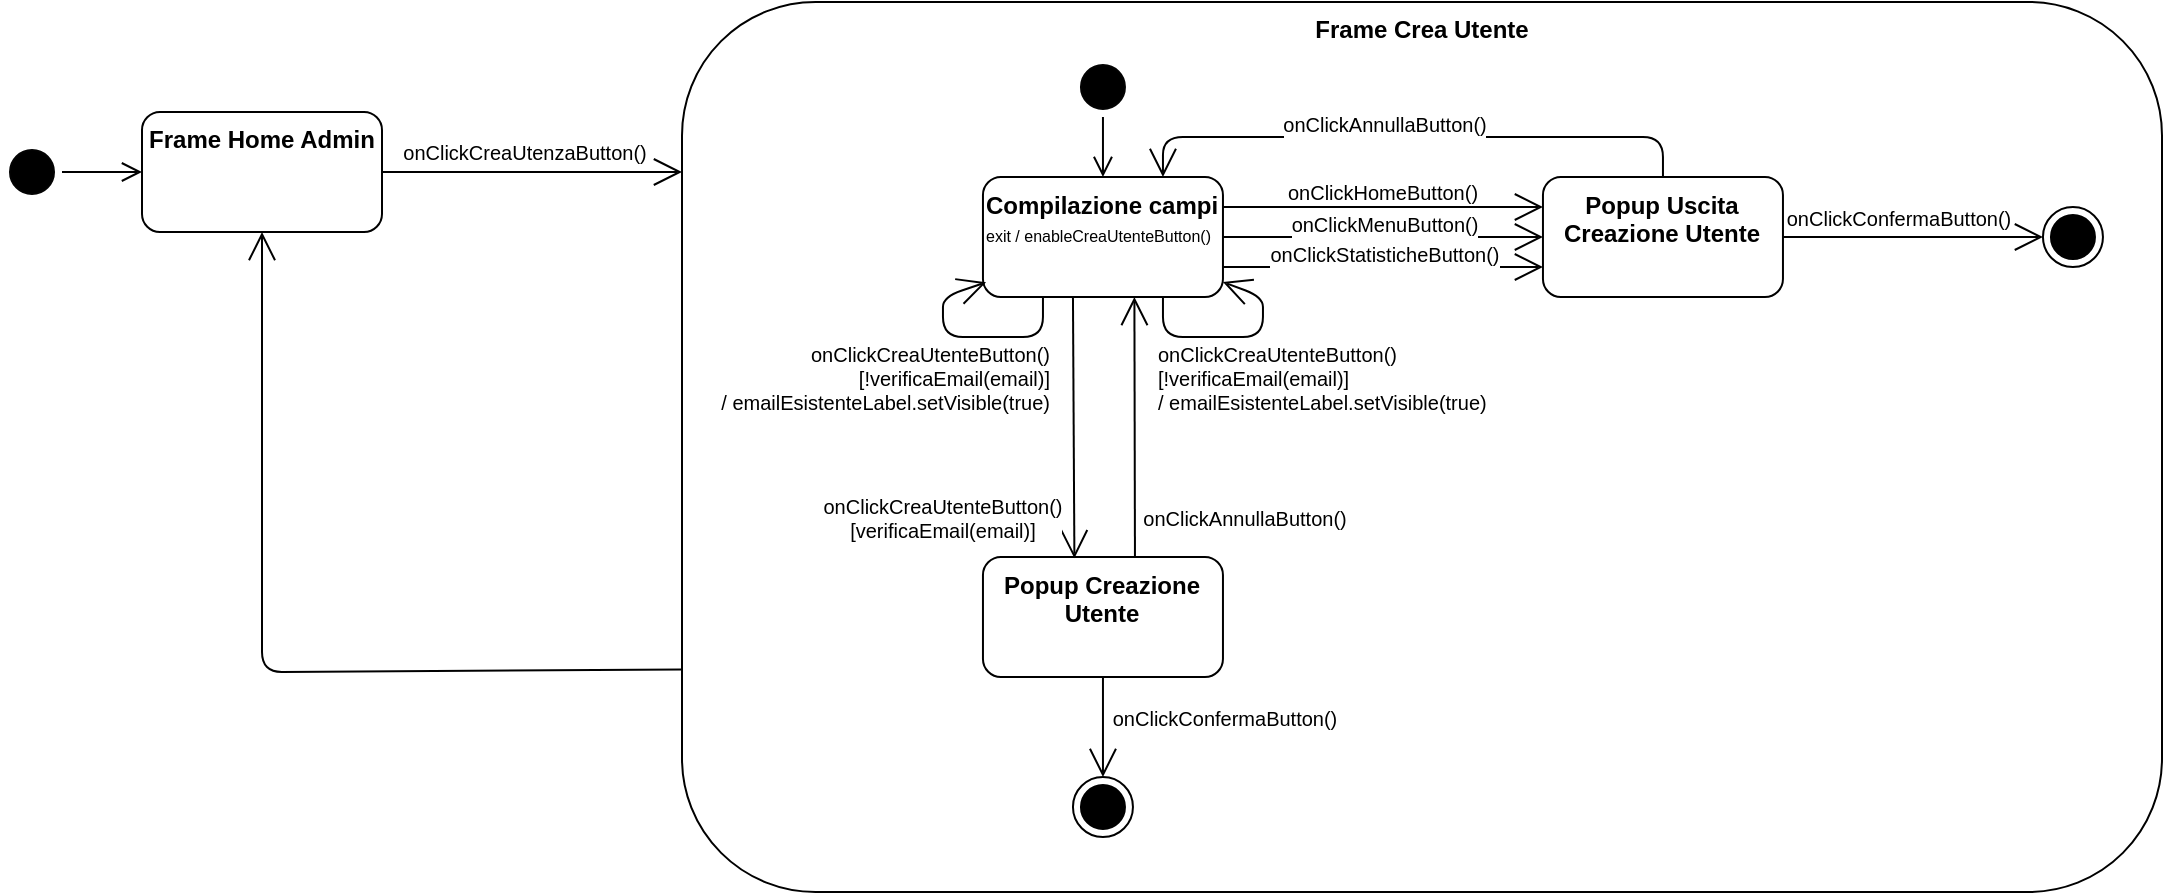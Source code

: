 <mxfile version="20.7.4" type="device"><diagram id="c0r9f48P2s6mSZn0WuiE" name="Pagina-1"><mxGraphModel dx="1050" dy="541" grid="1" gridSize="10" guides="1" tooltips="1" connect="1" arrows="1" fold="1" page="1" pageScale="1" pageWidth="1100" pageHeight="850" math="0" shadow="0"><root><mxCell id="0"/><mxCell id="1" parent="0"/><mxCell id="jbQopthgaankX2Maz5ks-1" value="&lt;b&gt;Frame Home Admin&lt;/b&gt;" style="rounded=1;whiteSpace=wrap;html=1;align=center;verticalAlign=top;" vertex="1" parent="1"><mxGeometry x="80" y="130" width="120" height="60" as="geometry"/></mxCell><mxCell id="jbQopthgaankX2Maz5ks-2" value="" style="ellipse;html=1;shape=startState;fillColor=#000000;strokeColor=#030303;" vertex="1" parent="1"><mxGeometry x="10" y="145" width="30" height="30" as="geometry"/></mxCell><mxCell id="jbQopthgaankX2Maz5ks-3" value="" style="edgeStyle=orthogonalEdgeStyle;html=1;verticalAlign=bottom;endArrow=open;endSize=8;strokeColor=#000000;rounded=0;entryX=0;entryY=0.5;entryDx=0;entryDy=0;" edge="1" source="jbQopthgaankX2Maz5ks-2" parent="1" target="jbQopthgaankX2Maz5ks-1"><mxGeometry relative="1" as="geometry"><mxPoint x="55" y="240" as="targetPoint"/></mxGeometry></mxCell><mxCell id="jbQopthgaankX2Maz5ks-5" value="&lt;b&gt;Frame Crea Utente&lt;/b&gt;" style="rounded=1;whiteSpace=wrap;html=1;align=center;verticalAlign=top;" vertex="1" parent="1"><mxGeometry x="350" y="75" width="740" height="445" as="geometry"/></mxCell><mxCell id="jbQopthgaankX2Maz5ks-6" value="" style="endArrow=open;endFill=1;endSize=12;html=1;rounded=0;strokeColor=#000000;exitX=1;exitY=0.5;exitDx=0;exitDy=0;" edge="1" parent="1" source="jbQopthgaankX2Maz5ks-1"><mxGeometry width="160" relative="1" as="geometry"><mxPoint x="400" y="240" as="sourcePoint"/><mxPoint x="350" y="160" as="targetPoint"/></mxGeometry></mxCell><mxCell id="jbQopthgaankX2Maz5ks-7" value="onClickCreaUtenzaButton()" style="edgeLabel;html=1;align=center;verticalAlign=middle;resizable=0;points=[];fontSize=10;" vertex="1" connectable="0" parent="jbQopthgaankX2Maz5ks-6"><mxGeometry x="-0.274" y="3" relative="1" as="geometry"><mxPoint x="16" y="-7" as="offset"/></mxGeometry></mxCell><mxCell id="jbQopthgaankX2Maz5ks-8" value="&lt;b&gt;Compilazione campi&lt;/b&gt;&lt;br&gt;&lt;font style=&quot;font-size: 8px;&quot;&gt;exit / enableCreaUtenteButton()&lt;/font&gt;" style="rounded=1;whiteSpace=wrap;html=1;align=left;verticalAlign=top;strokeWidth=1;perimeterSpacing=0;spacing=2;spacingRight=0;" vertex="1" parent="1"><mxGeometry x="500.48" y="162.5" width="120" height="60" as="geometry"/></mxCell><mxCell id="jbQopthgaankX2Maz5ks-9" value="" style="ellipse;html=1;shape=startState;fillColor=#000000;strokeColor=#030303;" vertex="1" parent="1"><mxGeometry x="545.48" y="102.5" width="30" height="30" as="geometry"/></mxCell><mxCell id="jbQopthgaankX2Maz5ks-10" value="" style="edgeStyle=orthogonalEdgeStyle;html=1;verticalAlign=bottom;endArrow=open;endSize=8;strokeColor=#000000;rounded=0;entryX=0.5;entryY=0;entryDx=0;entryDy=0;exitX=0.5;exitY=1;exitDx=0;exitDy=0;" edge="1" parent="1" source="jbQopthgaankX2Maz5ks-9" target="jbQopthgaankX2Maz5ks-8"><mxGeometry relative="1" as="geometry"><mxPoint x="420.48" y="92.5" as="targetPoint"/><mxPoint x="380.48" y="92.5" as="sourcePoint"/></mxGeometry></mxCell><mxCell id="jbQopthgaankX2Maz5ks-11" value="" style="endArrow=open;endFill=1;endSize=12;html=1;rounded=1;strokeColor=#000000;exitX=0.25;exitY=1;exitDx=0;exitDy=0;entryX=0.013;entryY=0.878;entryDx=0;entryDy=0;entryPerimeter=0;" edge="1" parent="1" source="jbQopthgaankX2Maz5ks-8" target="jbQopthgaankX2Maz5ks-8"><mxGeometry width="160" relative="1" as="geometry"><mxPoint x="510.48" y="242" as="sourcePoint"/><mxPoint x="500.48" y="222.5" as="targetPoint"/><Array as="points"><mxPoint x="530.48" y="242.5"/><mxPoint x="480.48" y="242.5"/><mxPoint x="480.48" y="222.5"/></Array></mxGeometry></mxCell><mxCell id="jbQopthgaankX2Maz5ks-12" value="onClickCreaUtenteButton() &lt;br&gt;[!verificaEmail(email)] &lt;br&gt;/ emailEsistenteLabel.setVisible(true)" style="edgeLabel;html=1;align=right;verticalAlign=middle;resizable=0;points=[];fontSize=10;" vertex="1" connectable="0" parent="jbQopthgaankX2Maz5ks-11"><mxGeometry x="-0.429" y="-1" relative="1" as="geometry"><mxPoint x="16" y="21" as="offset"/></mxGeometry></mxCell><mxCell id="jbQopthgaankX2Maz5ks-13" value="" style="endArrow=open;endFill=1;endSize=12;html=1;rounded=1;strokeColor=#000000;exitX=0.75;exitY=1;exitDx=0;exitDy=0;" edge="1" parent="1" source="jbQopthgaankX2Maz5ks-8" target="jbQopthgaankX2Maz5ks-8"><mxGeometry width="160" relative="1" as="geometry"><mxPoint x="710.48" y="227.5" as="sourcePoint"/><mxPoint x="680.48" y="212.5" as="targetPoint"/><Array as="points"><mxPoint x="590.48" y="242.5"/><mxPoint x="640.48" y="242.5"/><mxPoint x="640.48" y="222.5"/></Array></mxGeometry></mxCell><mxCell id="jbQopthgaankX2Maz5ks-14" value="onClickCreaUtenteButton() &lt;br&gt;[!verificaEmail(email)] &lt;br&gt;/ emailEsistenteLabel.setVisible(true)" style="edgeLabel;html=1;align=left;verticalAlign=middle;resizable=0;points=[];fontSize=10;" vertex="1" connectable="0" parent="jbQopthgaankX2Maz5ks-13"><mxGeometry x="-0.429" y="-1" relative="1" as="geometry"><mxPoint x="-16" y="19" as="offset"/></mxGeometry></mxCell><mxCell id="jbQopthgaankX2Maz5ks-15" value="&lt;b&gt;Popup Creazione Utente&lt;/b&gt;" style="rounded=1;whiteSpace=wrap;html=1;align=center;verticalAlign=top;" vertex="1" parent="1"><mxGeometry x="500.48" y="352.5" width="120" height="60" as="geometry"/></mxCell><mxCell id="jbQopthgaankX2Maz5ks-17" value="" style="endArrow=open;endFill=1;endSize=12;html=1;rounded=1;strokeColor=#000000;fontSize=10;exitX=0.375;exitY=1;exitDx=0;exitDy=0;exitPerimeter=0;entryX=0.381;entryY=0.011;entryDx=0;entryDy=0;entryPerimeter=0;" edge="1" parent="1" source="jbQopthgaankX2Maz5ks-8" target="jbQopthgaankX2Maz5ks-15"><mxGeometry width="160" relative="1" as="geometry"><mxPoint x="620.48" y="302.5" as="sourcePoint"/><mxPoint x="780.48" y="302.5" as="targetPoint"/></mxGeometry></mxCell><mxCell id="jbQopthgaankX2Maz5ks-19" value="onClickCreaUtenteButton() &lt;br style=&quot;font-size: 10px;&quot;&gt;[verificaEmail(email)]" style="edgeLabel;html=1;align=center;verticalAlign=middle;resizable=0;points=[];fontSize=10;" vertex="1" connectable="0" parent="jbQopthgaankX2Maz5ks-17"><mxGeometry x="0.447" y="1" relative="1" as="geometry"><mxPoint x="-67" y="16" as="offset"/></mxGeometry></mxCell><mxCell id="jbQopthgaankX2Maz5ks-20" value="" style="endArrow=open;endFill=1;endSize=12;html=1;rounded=1;strokeColor=#000000;fontSize=10;entryX=0.631;entryY=1;entryDx=0;entryDy=0;entryPerimeter=0;" edge="1" parent="1" target="jbQopthgaankX2Maz5ks-8"><mxGeometry width="160" relative="1" as="geometry"><mxPoint x="576.48" y="352.5" as="sourcePoint"/><mxPoint x="741.2" y="503.16" as="targetPoint"/></mxGeometry></mxCell><mxCell id="jbQopthgaankX2Maz5ks-22" value="onClickAnnullaButton()" style="edgeLabel;html=1;align=center;verticalAlign=middle;resizable=0;points=[];fontSize=10;" vertex="1" connectable="0" parent="jbQopthgaankX2Maz5ks-20"><mxGeometry x="0.263" relative="1" as="geometry"><mxPoint x="54" y="62" as="offset"/></mxGeometry></mxCell><mxCell id="jbQopthgaankX2Maz5ks-23" value="" style="ellipse;html=1;shape=endState;fillColor=#000000;strokeColor=#000000;fontSize=10;" vertex="1" parent="1"><mxGeometry x="545.48" y="462.5" width="30" height="30" as="geometry"/></mxCell><mxCell id="jbQopthgaankX2Maz5ks-24" value="" style="endArrow=open;endFill=1;endSize=12;html=1;rounded=1;strokeColor=#000000;fontSize=10;exitX=0.5;exitY=1;exitDx=0;exitDy=0;entryX=0.5;entryY=0;entryDx=0;entryDy=0;" edge="1" parent="1" source="jbQopthgaankX2Maz5ks-15" target="jbQopthgaankX2Maz5ks-23"><mxGeometry width="160" relative="1" as="geometry"><mxPoint x="550.48" y="412.5" as="sourcePoint"/><mxPoint x="710.48" y="412.5" as="targetPoint"/></mxGeometry></mxCell><mxCell id="jbQopthgaankX2Maz5ks-25" value="onClickConfermaButton()" style="edgeLabel;html=1;align=center;verticalAlign=middle;resizable=0;points=[];fontSize=10;" vertex="1" connectable="0" parent="jbQopthgaankX2Maz5ks-24"><mxGeometry x="-0.432" y="-1" relative="1" as="geometry"><mxPoint x="61" y="6" as="offset"/></mxGeometry></mxCell><mxCell id="jbQopthgaankX2Maz5ks-26" value="" style="endArrow=open;endFill=1;endSize=12;html=1;rounded=1;strokeColor=#000000;fontSize=10;entryX=0.5;entryY=1;entryDx=0;entryDy=0;exitX=0;exitY=0.75;exitDx=0;exitDy=0;" edge="1" parent="1" source="jbQopthgaankX2Maz5ks-5" target="jbQopthgaankX2Maz5ks-1"><mxGeometry width="160" relative="1" as="geometry"><mxPoint x="80" y="379.5" as="sourcePoint"/><mxPoint x="240" y="379.5" as="targetPoint"/><Array as="points"><mxPoint x="140" y="410"/></Array></mxGeometry></mxCell><mxCell id="jbQopthgaankX2Maz5ks-27" value="&lt;b&gt;Popup Uscita Creazione Utente&lt;/b&gt;" style="rounded=1;whiteSpace=wrap;html=1;align=center;verticalAlign=top;" vertex="1" parent="1"><mxGeometry x="780.48" y="162.5" width="120" height="60" as="geometry"/></mxCell><mxCell id="jbQopthgaankX2Maz5ks-28" value="" style="endArrow=open;endFill=1;endSize=12;html=1;rounded=1;strokeColor=#000000;fontSize=10;entryX=0;entryY=0.25;entryDx=0;entryDy=0;" edge="1" parent="1" target="jbQopthgaankX2Maz5ks-27"><mxGeometry width="160" relative="1" as="geometry"><mxPoint x="620.48" y="177.5" as="sourcePoint"/><mxPoint x="780.48" y="177.5" as="targetPoint"/></mxGeometry></mxCell><mxCell id="jbQopthgaankX2Maz5ks-31" value="onClickHomeButton()" style="edgeLabel;html=1;align=center;verticalAlign=middle;resizable=0;points=[];fontSize=10;" vertex="1" connectable="0" parent="jbQopthgaankX2Maz5ks-28"><mxGeometry x="-0.309" y="1" relative="1" as="geometry"><mxPoint x="24" y="-7" as="offset"/></mxGeometry></mxCell><mxCell id="jbQopthgaankX2Maz5ks-29" value="" style="endArrow=open;endFill=1;endSize=12;html=1;rounded=1;strokeColor=#000000;fontSize=10;" edge="1" parent="1" source="jbQopthgaankX2Maz5ks-8" target="jbQopthgaankX2Maz5ks-27"><mxGeometry width="160" relative="1" as="geometry"><mxPoint x="620.48" y="192.08" as="sourcePoint"/><mxPoint x="780.48" y="192.08" as="targetPoint"/></mxGeometry></mxCell><mxCell id="jbQopthgaankX2Maz5ks-32" value="onClickMenuButton()" style="edgeLabel;html=1;align=center;verticalAlign=middle;resizable=0;points=[];fontSize=10;" vertex="1" connectable="0" parent="jbQopthgaankX2Maz5ks-29"><mxGeometry x="-0.232" y="1" relative="1" as="geometry"><mxPoint x="19" y="-6" as="offset"/></mxGeometry></mxCell><mxCell id="jbQopthgaankX2Maz5ks-30" value="" style="endArrow=open;endFill=1;endSize=12;html=1;rounded=1;strokeColor=#000000;fontSize=10;exitX=1;exitY=0.75;exitDx=0;exitDy=0;entryX=0;entryY=0.75;entryDx=0;entryDy=0;" edge="1" parent="1" source="jbQopthgaankX2Maz5ks-8" target="jbQopthgaankX2Maz5ks-27"><mxGeometry width="160" relative="1" as="geometry"><mxPoint x="690.48" y="232.5" as="sourcePoint"/><mxPoint x="850.48" y="232.5" as="targetPoint"/></mxGeometry></mxCell><mxCell id="jbQopthgaankX2Maz5ks-33" value="onClickStatisticheButton()" style="edgeLabel;html=1;align=center;verticalAlign=middle;resizable=0;points=[];fontSize=10;" vertex="1" connectable="0" parent="jbQopthgaankX2Maz5ks-30"><mxGeometry x="0.389" relative="1" as="geometry"><mxPoint x="-31" y="-7" as="offset"/></mxGeometry></mxCell><mxCell id="jbQopthgaankX2Maz5ks-34" value="" style="endArrow=open;endFill=1;endSize=12;html=1;rounded=1;strokeColor=#000000;fontSize=10;exitX=0.5;exitY=0;exitDx=0;exitDy=0;entryX=0.75;entryY=0;entryDx=0;entryDy=0;" edge="1" parent="1" source="jbQopthgaankX2Maz5ks-27" target="jbQopthgaankX2Maz5ks-8"><mxGeometry width="160" relative="1" as="geometry"><mxPoint x="735.48" y="122.5" as="sourcePoint"/><mxPoint x="895.48" y="122.5" as="targetPoint"/><Array as="points"><mxPoint x="840.48" y="142.5"/><mxPoint x="720.48" y="142.5"/><mxPoint x="590.48" y="142.5"/></Array></mxGeometry></mxCell><mxCell id="jbQopthgaankX2Maz5ks-36" value="onClickAnnullaButton()" style="edgeLabel;html=1;align=center;verticalAlign=middle;resizable=0;points=[];fontSize=10;" vertex="1" connectable="0" parent="jbQopthgaankX2Maz5ks-34"><mxGeometry x="0.022" y="-2" relative="1" as="geometry"><mxPoint x="-12" y="-5" as="offset"/></mxGeometry></mxCell><mxCell id="jbQopthgaankX2Maz5ks-37" value="" style="ellipse;html=1;shape=endState;fillColor=#000000;strokeColor=#000000;fontSize=10;" vertex="1" parent="1"><mxGeometry x="1030.48" y="177.5" width="30" height="30" as="geometry"/></mxCell><mxCell id="jbQopthgaankX2Maz5ks-38" value="" style="endArrow=open;endFill=1;endSize=12;html=1;rounded=1;strokeColor=#000000;fontSize=10;exitX=1;exitY=0.5;exitDx=0;exitDy=0;entryX=0;entryY=0.5;entryDx=0;entryDy=0;" edge="1" parent="1" source="jbQopthgaankX2Maz5ks-27" target="jbQopthgaankX2Maz5ks-37"><mxGeometry x="1" y="112" width="160" relative="1" as="geometry"><mxPoint x="900.48" y="42.5" as="sourcePoint"/><mxPoint x="900.48" y="92.5" as="targetPoint"/><mxPoint x="-62" y="100" as="offset"/></mxGeometry></mxCell><mxCell id="jbQopthgaankX2Maz5ks-39" value="onClickConfermaButton()" style="edgeLabel;html=1;align=center;verticalAlign=middle;resizable=0;points=[];fontSize=10;" vertex="1" connectable="0" parent="jbQopthgaankX2Maz5ks-38"><mxGeometry x="-0.432" y="-1" relative="1" as="geometry"><mxPoint x="20" y="-11" as="offset"/></mxGeometry></mxCell></root></mxGraphModel></diagram></mxfile>